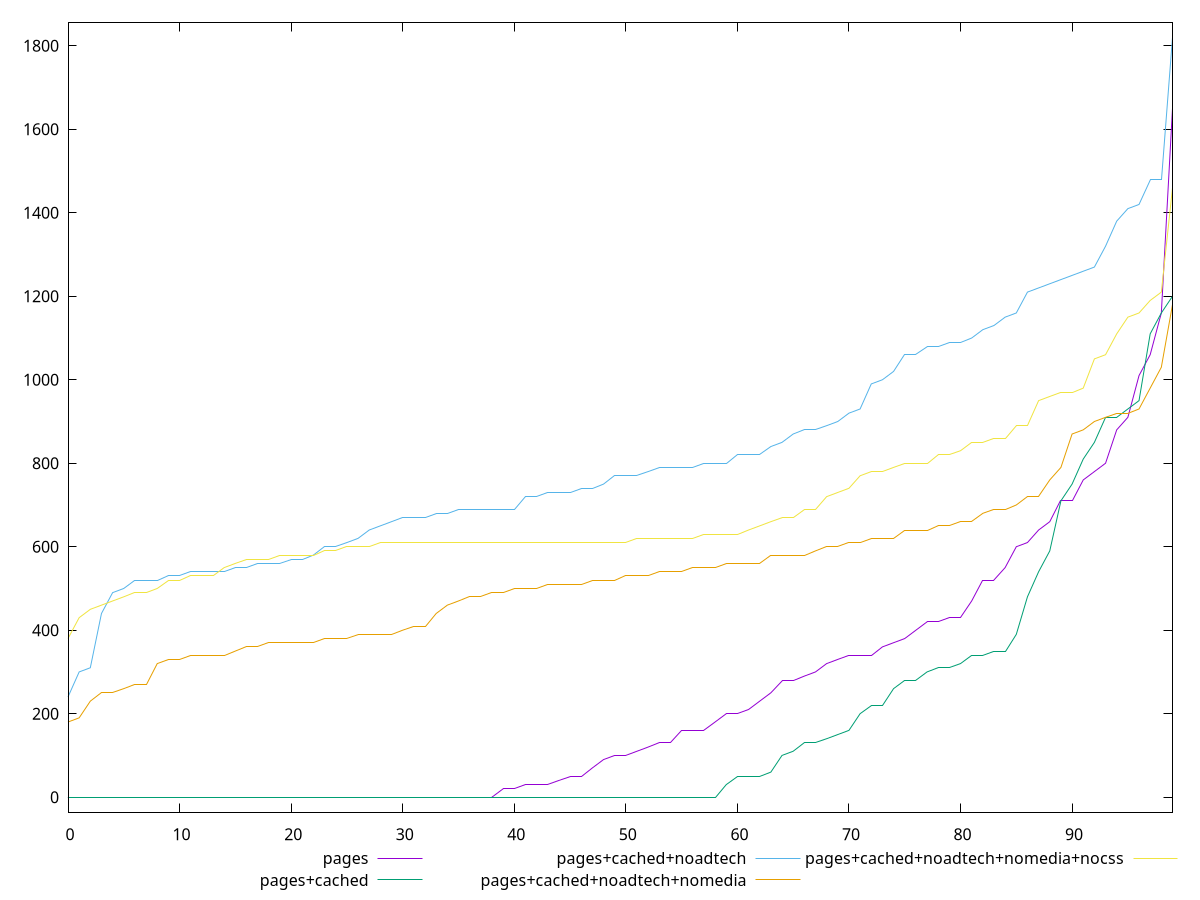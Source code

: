 reset

$pages <<EOF
0 0
1 0
2 0
3 0
4 0
5 0
6 0
7 0
8 0
9 0
10 0
11 0
12 0
13 0
14 0
15 0
16 0
17 0
18 0
19 0
20 0
21 0
22 0
23 0
24 0
25 0
26 0
27 0
28 0
29 0
30 0
31 0
32 0
33 0
34 0
35 0
36 0
37 0
38 0
39 20
40 20
41 30
42 30
43 30
44 40
45 50
46 50
47 70
48 90
49 100
50 100
51 110
52 120
53 130
54 130
55 160
56 160
57 160
58 180
59 200
60 200
61 210
62 230
63 250
64 280
65 280
66 290
67 300
68 320
69 330
70 340
71 340
72 340
73 360
74 370
75 380
76 400
77 420
78 420
79 430
80 430
81 470
82 520
83 520
84 550
85 600
86 610
87 640
88 660
89 710
90 710
91 760
92 780
93 800
94 880
95 910
96 1010
97 1060
98 1160
99 1650
EOF

$pagesCached <<EOF
0 0
1 0
2 0
3 0
4 0
5 0
6 0
7 0
8 0
9 0
10 0
11 0
12 0
13 0
14 0
15 0
16 0
17 0
18 0
19 0
20 0
21 0
22 0
23 0
24 0
25 0
26 0
27 0
28 0
29 0
30 0
31 0
32 0
33 0
34 0
35 0
36 0
37 0
38 0
39 0
40 0
41 0
42 0
43 0
44 0
45 0
46 0
47 0
48 0
49 0
50 0
51 0
52 0
53 0
54 0
55 0
56 0
57 0
58 0
59 30
60 50
61 50
62 50
63 60
64 100
65 110
66 130
67 130
68 140
69 150
70 160
71 200
72 220
73 220
74 260
75 280
76 280
77 300
78 310
79 310
80 320
81 340
82 340
83 350
84 350
85 390
86 480
87 540
88 590
89 710
90 750
91 810
92 850
93 910
94 910
95 930
96 950
97 1110
98 1160
99 1200
EOF

$pagesCachedNoadtech <<EOF
0 240
1 300
2 310
3 440
4 490
5 500
6 520
7 520
8 520
9 530
10 530
11 540
12 540
13 540
14 540
15 550
16 550
17 560
18 560
19 560
20 570
21 570
22 580
23 600
24 600
25 610
26 620
27 640
28 650
29 660
30 670
31 670
32 670
33 680
34 680
35 690
36 690
37 690
38 690
39 690
40 690
41 720
42 720
43 730
44 730
45 730
46 740
47 740
48 750
49 770
50 770
51 770
52 780
53 790
54 790
55 790
56 790
57 800
58 800
59 800
60 820
61 820
62 820
63 840
64 850
65 870
66 880
67 880
68 890
69 900
70 920
71 930
72 990
73 1000
74 1020
75 1060
76 1060
77 1080
78 1080
79 1090
80 1090
81 1100
82 1120
83 1130
84 1150
85 1160
86 1210
87 1220
88 1230
89 1240
90 1250
91 1260
92 1270
93 1320
94 1380
95 1410
96 1420
97 1480
98 1480
99 1820
EOF

$pagesCachedNoadtechNomedia <<EOF
0 180
1 190
2 230
3 250
4 250
5 260
6 270
7 270
8 320
9 330
10 330
11 340
12 340
13 340
14 340
15 350
16 360
17 360
18 370
19 370
20 370
21 370
22 370
23 380
24 380
25 380
26 390
27 390
28 390
29 390
30 400
31 410
32 410
33 440
34 460
35 470
36 480
37 480
38 490
39 490
40 500
41 500
42 500
43 510
44 510
45 510
46 510
47 520
48 520
49 520
50 530
51 530
52 530
53 540
54 540
55 540
56 550
57 550
58 550
59 560
60 560
61 560
62 560
63 580
64 580
65 580
66 580
67 590
68 600
69 600
70 610
71 610
72 620
73 620
74 620
75 640
76 640
77 640
78 650
79 650
80 660
81 660
82 680
83 690
84 690
85 700
86 720
87 720
88 760
89 790
90 870
91 880
92 900
93 910
94 920
95 920
96 930
97 980
98 1030
99 1180
EOF

$pagesCachedNoadtechNomediaNocss <<EOF
0 380
1 430
2 450
3 460
4 470
5 480
6 490
7 490
8 500
9 520
10 520
11 530
12 530
13 530
14 550
15 560
16 570
17 570
18 570
19 580
20 580
21 580
22 580
23 590
24 590
25 600
26 600
27 600
28 610
29 610
30 610
31 610
32 610
33 610
34 610
35 610
36 610
37 610
38 610
39 610
40 610
41 610
42 610
43 610
44 610
45 610
46 610
47 610
48 610
49 610
50 610
51 620
52 620
53 620
54 620
55 620
56 620
57 630
58 630
59 630
60 630
61 640
62 650
63 660
64 670
65 670
66 690
67 690
68 720
69 730
70 740
71 770
72 780
73 780
74 790
75 800
76 800
77 800
78 820
79 820
80 830
81 850
82 850
83 860
84 860
85 890
86 890
87 950
88 960
89 970
90 970
91 980
92 1050
93 1060
94 1110
95 1150
96 1160
97 1190
98 1210
99 1460
EOF

set key outside below
set xrange [0:99]
set yrange [-36.4:1856.4]
set trange [-36.4:1856.4]
set terminal svg size 640, 580 enhanced background rgb 'white'
set output "report_00013_2021-02-09T12-04-24.940Z/uses-http2/comparison/sorted/all_raw.svg"

plot $pages title "pages" with line, \
     $pagesCached title "pages+cached" with line, \
     $pagesCachedNoadtech title "pages+cached+noadtech" with line, \
     $pagesCachedNoadtechNomedia title "pages+cached+noadtech+nomedia" with line, \
     $pagesCachedNoadtechNomediaNocss title "pages+cached+noadtech+nomedia+nocss" with line

reset

